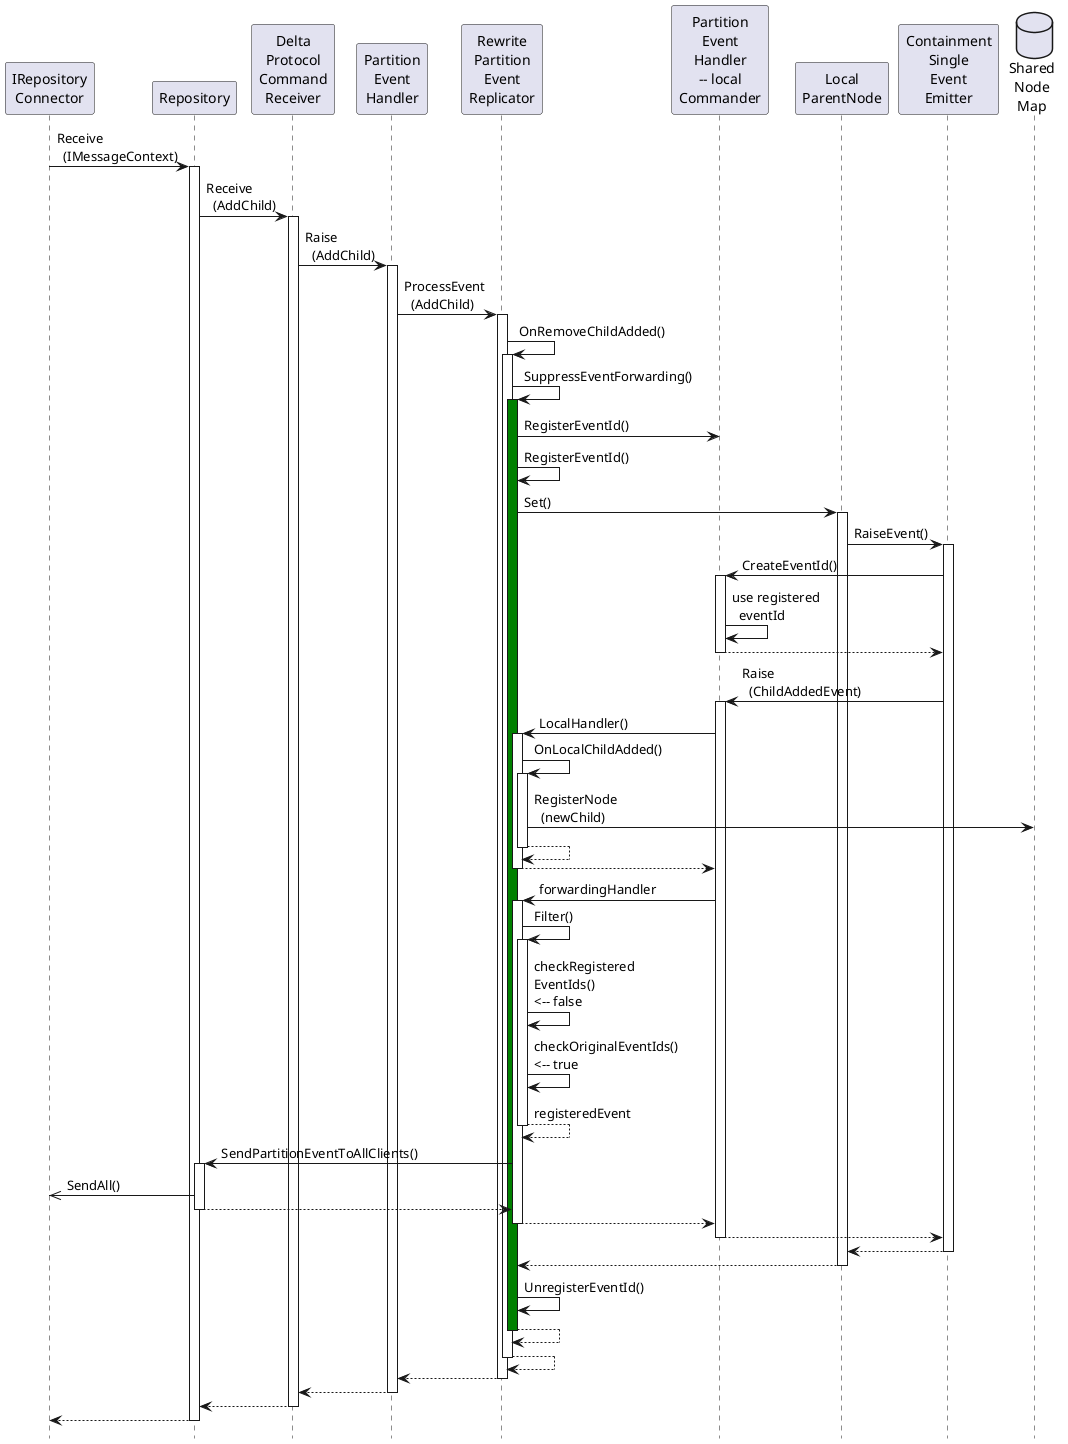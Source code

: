 @startuml
hide footbox

participant "IRepository\nConnector" as connector
participant "Repository" as repo
participant "Delta\nProtocol\nCommand\nReceiver" as receiver
participant "Partition\nEvent\nHandler" as partitionEventHandler
participant "Rewrite\nPartition\nEvent\nReplicator" as replicator
participant "Partition\nEvent\nHandler\n-- local\nCommander" as localCommander
participant "Local\nParentNode" as localParent
participant "Containment\nSingle\nEvent\nEmitter" as emitter
database "Shared\nNode\nMap" as sharedNodeMap

connector -> repo ++: Receive\n  (IMessageContext)
    repo -> receiver ++: Receive\n  (AddChild)
        receiver -> partitionEventHandler ++: Raise\n  (AddChild)
            partitionEventHandler -> replicator ++: ProcessEvent\n  (AddChild)
                replicator -> replicator ++: OnRemoveChildAdded()
                    replicator -> replicator ++  #green: SuppressEventForwarding()
                        replicator -> localCommander: RegisterEventId()
                        replicator -> replicator: RegisterEventId()
                        replicator -> localParent ++: Set()
                            localParent -> emitter ++: RaiseEvent()
                                emitter -> localCommander ++: CreateEventId()
                                    localCommander -> localCommander: use registered\n  eventId
                                return
                                emitter -> localCommander ++: Raise\n  (ChildAddedEvent)
                                    localCommander -> replicator ++: LocalHandler()
                                        replicator -> replicator ++: OnLocalChildAdded()
                                            replicator -> sharedNodeMap: RegisterNode\n  (newChild)
                                              ' receiver: OnPartitionAdded()
                                        return
                                    return
                                    localCommander -> replicator ++: forwardingHandler
                                        replicator -> replicator ++: Filter()
                                            replicator -> replicator: checkRegistered\nEventIds()\n<-- false
                                            replicator -> replicator: checkOriginalEventIds()\n<-- true
                                        return registeredEvent
                                        replicator -> repo ++: SendPartitionEventToAllClients()
                                            repo ->> connector: SendAll()
                                        return
                                    return
                                return
                            return
                        return
                        replicator -> replicator: UnregisterEventId()
                    return
                return
            return
        return
    return
return


@enduml